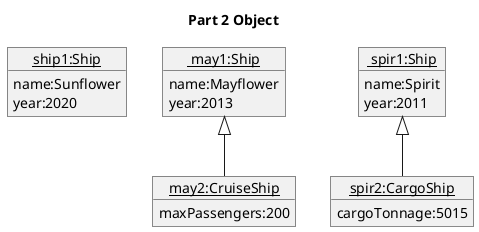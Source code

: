 @startuml
'https://plantuml.com/sequence-diagram
title Part 2 Object

object "<u>ship1:Ship</u>" as ts{
    name:Sunflower
    year:2020
}

object "<u> may1:Ship</u>" as tm{
    name:Mayflower
    year:2013
}

object "<u> spir1:Ship</u>" as tn{
    name:Spirit
    year:2011
}

object "<u>may2:CruiseShip</u>" as tr{
    maxPassengers:200
}
object "<u>spir2:CargoShip</u>" as tt{
    cargoTonnage:5015
}

tn <|-- tt
tm <|-- tr

@enduml